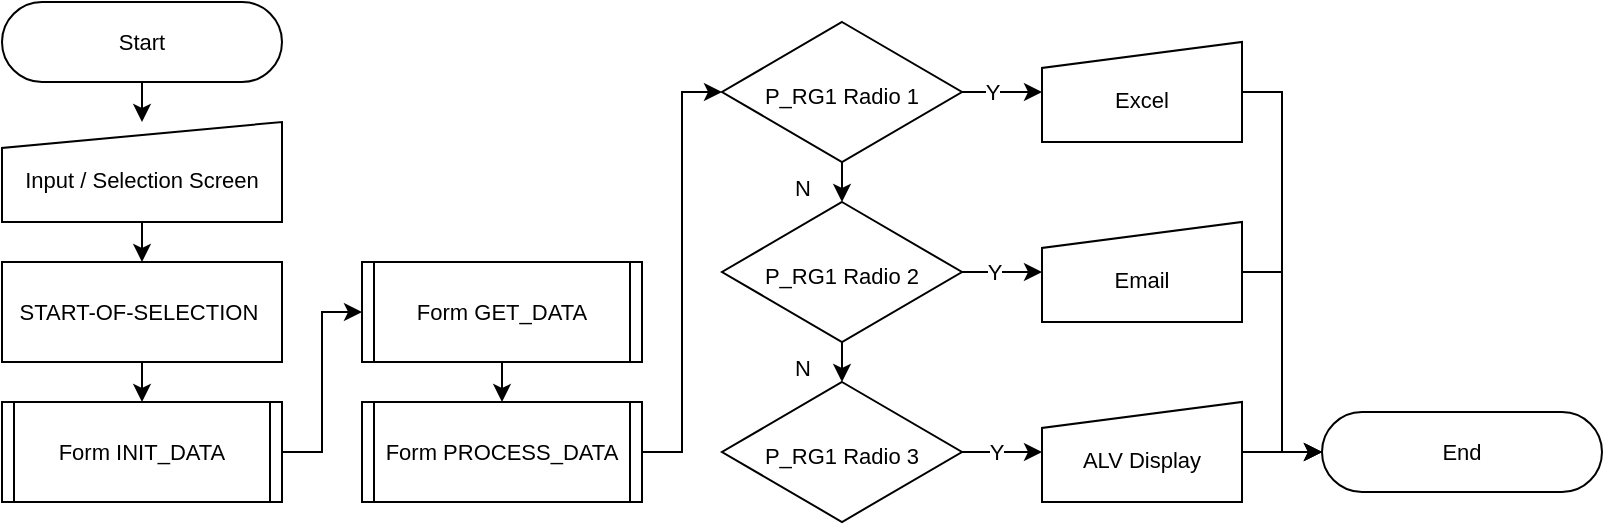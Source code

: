 <mxfile version="23.1.1" type="github">
  <diagram name="Page-1" id="NE_3t5wiLhzFA1TXTJgP">
    <mxGraphModel dx="786" dy="477" grid="1" gridSize="10" guides="1" tooltips="1" connect="1" arrows="1" fold="1" page="1" pageScale="1" pageWidth="1169" pageHeight="827" math="0" shadow="0">
      <root>
        <mxCell id="0" />
        <mxCell id="1" parent="0" />
        <mxCell id="V0nAIF_lq8hGFe_paVTC-11" style="edgeStyle=orthogonalEdgeStyle;rounded=0;orthogonalLoop=1;jettySize=auto;html=1;exitX=0.5;exitY=0.5;exitDx=0;exitDy=20;exitPerimeter=0;entryX=0.5;entryY=0;entryDx=0;entryDy=0;" edge="1" parent="1" source="V0nAIF_lq8hGFe_paVTC-1" target="V0nAIF_lq8hGFe_paVTC-2">
          <mxGeometry relative="1" as="geometry" />
        </mxCell>
        <mxCell id="V0nAIF_lq8hGFe_paVTC-1" value="Start" style="html=1;dashed=0;whiteSpace=wrap;shape=mxgraph.dfd.start;fontSize=11;" vertex="1" parent="1">
          <mxGeometry x="80" y="40" width="140" height="40" as="geometry" />
        </mxCell>
        <mxCell id="V0nAIF_lq8hGFe_paVTC-12" style="edgeStyle=orthogonalEdgeStyle;rounded=0;orthogonalLoop=1;jettySize=auto;html=1;exitX=0.5;exitY=1;exitDx=0;exitDy=0;entryX=0.5;entryY=0;entryDx=0;entryDy=0;" edge="1" parent="1" source="V0nAIF_lq8hGFe_paVTC-2" target="V0nAIF_lq8hGFe_paVTC-3">
          <mxGeometry relative="1" as="geometry" />
        </mxCell>
        <mxCell id="V0nAIF_lq8hGFe_paVTC-2" value="Input / Selection Screen" style="shape=manualInput;whiteSpace=wrap;html=1;fontSize=11;size=13;spacingTop=7;" vertex="1" parent="1">
          <mxGeometry x="80" y="100" width="140" height="50" as="geometry" />
        </mxCell>
        <mxCell id="V0nAIF_lq8hGFe_paVTC-13" style="edgeStyle=orthogonalEdgeStyle;rounded=0;orthogonalLoop=1;jettySize=auto;html=1;exitX=0.5;exitY=1;exitDx=0;exitDy=0;entryX=0.5;entryY=0;entryDx=0;entryDy=0;" edge="1" parent="1" source="V0nAIF_lq8hGFe_paVTC-3" target="V0nAIF_lq8hGFe_paVTC-4">
          <mxGeometry relative="1" as="geometry" />
        </mxCell>
        <mxCell id="V0nAIF_lq8hGFe_paVTC-3" value="&lt;font style=&quot;font-size: 11px;&quot;&gt;START-OF-SELECTION&amp;nbsp;&lt;br&gt;&lt;/font&gt;" style="shape=process;whiteSpace=wrap;html=1;backgroundOutline=1;fontSize=11;size=0;" vertex="1" parent="1">
          <mxGeometry x="80" y="170" width="140" height="50" as="geometry" />
        </mxCell>
        <mxCell id="V0nAIF_lq8hGFe_paVTC-8" style="edgeStyle=orthogonalEdgeStyle;rounded=0;orthogonalLoop=1;jettySize=auto;html=1;exitX=1;exitY=0.5;exitDx=0;exitDy=0;entryX=0;entryY=0.5;entryDx=0;entryDy=0;" edge="1" parent="1" source="V0nAIF_lq8hGFe_paVTC-4" target="V0nAIF_lq8hGFe_paVTC-6">
          <mxGeometry relative="1" as="geometry" />
        </mxCell>
        <mxCell id="V0nAIF_lq8hGFe_paVTC-4" value="&lt;font style=&quot;font-size: 11px;&quot;&gt;Form INIT_DATA&lt;br&gt;&lt;/font&gt;" style="shape=process;whiteSpace=wrap;html=1;backgroundOutline=1;fontSize=11;size=0.042;" vertex="1" parent="1">
          <mxGeometry x="80" y="240" width="140" height="50" as="geometry" />
        </mxCell>
        <mxCell id="V0nAIF_lq8hGFe_paVTC-14" style="edgeStyle=orthogonalEdgeStyle;rounded=0;orthogonalLoop=1;jettySize=auto;html=1;exitX=0.5;exitY=1;exitDx=0;exitDy=0;entryX=0.5;entryY=0;entryDx=0;entryDy=0;" edge="1" parent="1" source="V0nAIF_lq8hGFe_paVTC-6" target="V0nAIF_lq8hGFe_paVTC-7">
          <mxGeometry relative="1" as="geometry" />
        </mxCell>
        <mxCell id="V0nAIF_lq8hGFe_paVTC-6" value="&lt;font style=&quot;font-size: 11px;&quot;&gt;Form GET_DATA&lt;br&gt;&lt;/font&gt;" style="shape=process;whiteSpace=wrap;html=1;backgroundOutline=1;fontSize=11;size=0.042;" vertex="1" parent="1">
          <mxGeometry x="260" y="170" width="140" height="50" as="geometry" />
        </mxCell>
        <mxCell id="V0nAIF_lq8hGFe_paVTC-17" style="edgeStyle=orthogonalEdgeStyle;rounded=0;orthogonalLoop=1;jettySize=auto;html=1;exitX=1;exitY=0.5;exitDx=0;exitDy=0;entryX=0;entryY=0.5;entryDx=0;entryDy=0;" edge="1" parent="1" source="V0nAIF_lq8hGFe_paVTC-7" target="V0nAIF_lq8hGFe_paVTC-15">
          <mxGeometry relative="1" as="geometry">
            <Array as="points">
              <mxPoint x="420" y="265" />
              <mxPoint x="420" y="85" />
            </Array>
          </mxGeometry>
        </mxCell>
        <mxCell id="V0nAIF_lq8hGFe_paVTC-7" value="&lt;font style=&quot;font-size: 11px;&quot;&gt;Form PROCESS_DATA&lt;br&gt;&lt;/font&gt;" style="shape=process;whiteSpace=wrap;html=1;backgroundOutline=1;fontSize=11;size=0.042;" vertex="1" parent="1">
          <mxGeometry x="260" y="240" width="140" height="50" as="geometry" />
        </mxCell>
        <mxCell id="V0nAIF_lq8hGFe_paVTC-25" style="edgeStyle=orthogonalEdgeStyle;rounded=0;orthogonalLoop=1;jettySize=auto;html=1;exitX=0.5;exitY=1;exitDx=0;exitDy=0;entryX=0.5;entryY=0;entryDx=0;entryDy=0;" edge="1" parent="1" source="V0nAIF_lq8hGFe_paVTC-15" target="V0nAIF_lq8hGFe_paVTC-21">
          <mxGeometry relative="1" as="geometry" />
        </mxCell>
        <mxCell id="V0nAIF_lq8hGFe_paVTC-27" style="edgeStyle=orthogonalEdgeStyle;rounded=0;orthogonalLoop=1;jettySize=auto;html=1;exitX=1;exitY=0.5;exitDx=0;exitDy=0;entryX=0;entryY=0.5;entryDx=0;entryDy=0;" edge="1" parent="1" source="V0nAIF_lq8hGFe_paVTC-15" target="V0nAIF_lq8hGFe_paVTC-16">
          <mxGeometry relative="1" as="geometry" />
        </mxCell>
        <mxCell id="V0nAIF_lq8hGFe_paVTC-44" value="Y" style="edgeLabel;html=1;align=center;verticalAlign=middle;resizable=0;points=[];" vertex="1" connectable="0" parent="V0nAIF_lq8hGFe_paVTC-27">
          <mxGeometry x="-0.267" relative="1" as="geometry">
            <mxPoint as="offset" />
          </mxGeometry>
        </mxCell>
        <mxCell id="V0nAIF_lq8hGFe_paVTC-15" value="P_RG1 Radio 1" style="rhombus;whiteSpace=wrap;html=1;fontSize=11;spacingTop=3;" vertex="1" parent="1">
          <mxGeometry x="440" y="50" width="120" height="70" as="geometry" />
        </mxCell>
        <mxCell id="V0nAIF_lq8hGFe_paVTC-16" value="Excel" style="shape=manualInput;whiteSpace=wrap;html=1;fontSize=11;size=13;spacingTop=7;" vertex="1" parent="1">
          <mxGeometry x="600" y="60" width="100" height="50" as="geometry" />
        </mxCell>
        <mxCell id="V0nAIF_lq8hGFe_paVTC-26" style="edgeStyle=orthogonalEdgeStyle;rounded=0;orthogonalLoop=1;jettySize=auto;html=1;exitX=0.5;exitY=1;exitDx=0;exitDy=0;entryX=0.5;entryY=0;entryDx=0;entryDy=0;" edge="1" parent="1" source="V0nAIF_lq8hGFe_paVTC-21" target="V0nAIF_lq8hGFe_paVTC-22">
          <mxGeometry relative="1" as="geometry" />
        </mxCell>
        <mxCell id="V0nAIF_lq8hGFe_paVTC-29" style="edgeStyle=orthogonalEdgeStyle;rounded=0;orthogonalLoop=1;jettySize=auto;html=1;exitX=1;exitY=0.5;exitDx=0;exitDy=0;entryX=0;entryY=0.5;entryDx=0;entryDy=0;" edge="1" parent="1" source="V0nAIF_lq8hGFe_paVTC-21" target="V0nAIF_lq8hGFe_paVTC-23">
          <mxGeometry relative="1" as="geometry" />
        </mxCell>
        <mxCell id="V0nAIF_lq8hGFe_paVTC-45" value="Y" style="edgeLabel;html=1;align=center;verticalAlign=middle;resizable=0;points=[];" vertex="1" connectable="0" parent="V0nAIF_lq8hGFe_paVTC-29">
          <mxGeometry x="-0.217" relative="1" as="geometry">
            <mxPoint as="offset" />
          </mxGeometry>
        </mxCell>
        <mxCell id="V0nAIF_lq8hGFe_paVTC-21" value="P_RG1 Radio 2" style="rhombus;whiteSpace=wrap;html=1;fontSize=11;spacingTop=3;" vertex="1" parent="1">
          <mxGeometry x="440" y="140" width="120" height="70" as="geometry" />
        </mxCell>
        <mxCell id="V0nAIF_lq8hGFe_paVTC-30" style="edgeStyle=orthogonalEdgeStyle;rounded=0;orthogonalLoop=1;jettySize=auto;html=1;exitX=1;exitY=0.5;exitDx=0;exitDy=0;entryX=0;entryY=0.5;entryDx=0;entryDy=0;" edge="1" parent="1" source="V0nAIF_lq8hGFe_paVTC-22" target="V0nAIF_lq8hGFe_paVTC-24">
          <mxGeometry relative="1" as="geometry" />
        </mxCell>
        <mxCell id="V0nAIF_lq8hGFe_paVTC-46" value="Y" style="edgeLabel;html=1;align=center;verticalAlign=middle;resizable=0;points=[];" vertex="1" connectable="0" parent="V0nAIF_lq8hGFe_paVTC-30">
          <mxGeometry x="-0.167" relative="1" as="geometry">
            <mxPoint as="offset" />
          </mxGeometry>
        </mxCell>
        <mxCell id="V0nAIF_lq8hGFe_paVTC-22" value="P_RG1 Radio 3" style="rhombus;whiteSpace=wrap;html=1;fontSize=11;spacingTop=3;" vertex="1" parent="1">
          <mxGeometry x="440" y="230" width="120" height="70" as="geometry" />
        </mxCell>
        <mxCell id="V0nAIF_lq8hGFe_paVTC-23" value="Email" style="shape=manualInput;whiteSpace=wrap;html=1;fontSize=11;size=13;spacingTop=7;" vertex="1" parent="1">
          <mxGeometry x="600" y="150" width="100" height="50" as="geometry" />
        </mxCell>
        <mxCell id="V0nAIF_lq8hGFe_paVTC-24" value="ALV Display" style="shape=manualInput;whiteSpace=wrap;html=1;fontSize=11;size=13;spacingTop=7;" vertex="1" parent="1">
          <mxGeometry x="600" y="240" width="100" height="50" as="geometry" />
        </mxCell>
        <mxCell id="V0nAIF_lq8hGFe_paVTC-31" value="End" style="html=1;dashed=0;whiteSpace=wrap;shape=mxgraph.dfd.start;fontSize=11;" vertex="1" parent="1">
          <mxGeometry x="740" y="245" width="140" height="40" as="geometry" />
        </mxCell>
        <mxCell id="V0nAIF_lq8hGFe_paVTC-32" style="edgeStyle=orthogonalEdgeStyle;rounded=0;orthogonalLoop=1;jettySize=auto;html=1;exitX=1;exitY=0.5;exitDx=0;exitDy=0;entryX=0;entryY=0.5;entryDx=0;entryDy=0;entryPerimeter=0;" edge="1" parent="1" source="V0nAIF_lq8hGFe_paVTC-24" target="V0nAIF_lq8hGFe_paVTC-31">
          <mxGeometry relative="1" as="geometry" />
        </mxCell>
        <mxCell id="V0nAIF_lq8hGFe_paVTC-35" style="edgeStyle=orthogonalEdgeStyle;rounded=0;orthogonalLoop=1;jettySize=auto;html=1;exitX=1;exitY=0.5;exitDx=0;exitDy=0;entryX=0;entryY=0.5;entryDx=0;entryDy=0;entryPerimeter=0;" edge="1" parent="1" source="V0nAIF_lq8hGFe_paVTC-16" target="V0nAIF_lq8hGFe_paVTC-31">
          <mxGeometry relative="1" as="geometry">
            <Array as="points">
              <mxPoint x="720" y="85" />
              <mxPoint x="720" y="265" />
            </Array>
          </mxGeometry>
        </mxCell>
        <mxCell id="V0nAIF_lq8hGFe_paVTC-37" style="edgeStyle=orthogonalEdgeStyle;rounded=0;orthogonalLoop=1;jettySize=auto;html=1;exitX=1;exitY=0.5;exitDx=0;exitDy=0;entryX=0;entryY=0.5;entryDx=0;entryDy=0;entryPerimeter=0;" edge="1" parent="1" source="V0nAIF_lq8hGFe_paVTC-23" target="V0nAIF_lq8hGFe_paVTC-31">
          <mxGeometry relative="1" as="geometry">
            <Array as="points">
              <mxPoint x="720" y="175" />
              <mxPoint x="720" y="265" />
            </Array>
          </mxGeometry>
        </mxCell>
        <mxCell id="V0nAIF_lq8hGFe_paVTC-38" value="N" style="text;html=1;align=center;verticalAlign=middle;resizable=0;points=[];autosize=1;strokeColor=none;fillColor=none;fontSize=11;" vertex="1" parent="1">
          <mxGeometry x="465" y="118" width="30" height="30" as="geometry" />
        </mxCell>
        <mxCell id="V0nAIF_lq8hGFe_paVTC-39" value="N" style="text;html=1;align=center;verticalAlign=middle;resizable=0;points=[];autosize=1;strokeColor=none;fillColor=none;fontSize=11;" vertex="1" parent="1">
          <mxGeometry x="465" y="208" width="30" height="30" as="geometry" />
        </mxCell>
      </root>
    </mxGraphModel>
  </diagram>
</mxfile>

